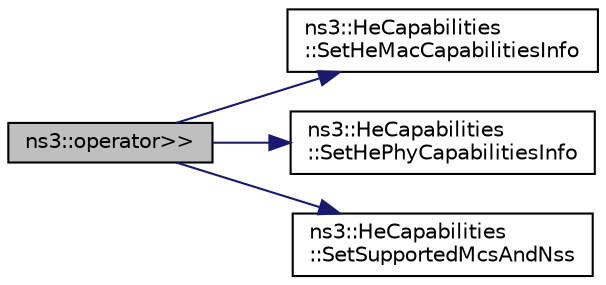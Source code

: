 digraph "ns3::operator&gt;&gt;"
{
  edge [fontname="Helvetica",fontsize="10",labelfontname="Helvetica",labelfontsize="10"];
  node [fontname="Helvetica",fontsize="10",shape=record];
  rankdir="LR";
  Node1 [label="ns3::operator\>\>",height=0.2,width=0.4,color="black", fillcolor="grey75", style="filled", fontcolor="black"];
  Node1 -> Node2 [color="midnightblue",fontsize="10",style="solid"];
  Node2 [label="ns3::HeCapabilities\l::SetHeMacCapabilitiesInfo",height=0.2,width=0.4,color="black", fillcolor="white", style="filled",URL="$d4/d41/classns3_1_1HeCapabilities.html#aaa60661c648f6f1727bb8659ff8af45d"];
  Node1 -> Node3 [color="midnightblue",fontsize="10",style="solid"];
  Node3 [label="ns3::HeCapabilities\l::SetHePhyCapabilitiesInfo",height=0.2,width=0.4,color="black", fillcolor="white", style="filled",URL="$d4/d41/classns3_1_1HeCapabilities.html#a7059ae2294826c1977ea5d6f882000ce"];
  Node1 -> Node4 [color="midnightblue",fontsize="10",style="solid"];
  Node4 [label="ns3::HeCapabilities\l::SetSupportedMcsAndNss",height=0.2,width=0.4,color="black", fillcolor="white", style="filled",URL="$d4/d41/classns3_1_1HeCapabilities.html#a390b0eabf37b0096bb4802d81a93b1fe"];
}
